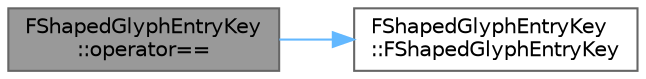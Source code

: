 digraph "FShapedGlyphEntryKey::operator=="
{
 // INTERACTIVE_SVG=YES
 // LATEX_PDF_SIZE
  bgcolor="transparent";
  edge [fontname=Helvetica,fontsize=10,labelfontname=Helvetica,labelfontsize=10];
  node [fontname=Helvetica,fontsize=10,shape=box,height=0.2,width=0.4];
  rankdir="LR";
  Node1 [id="Node000001",label="FShapedGlyphEntryKey\l::operator==",height=0.2,width=0.4,color="gray40", fillcolor="grey60", style="filled", fontcolor="black",tooltip=" "];
  Node1 -> Node2 [id="edge1_Node000001_Node000002",color="steelblue1",style="solid",tooltip=" "];
  Node2 [id="Node000002",label="FShapedGlyphEntryKey\l::FShapedGlyphEntryKey",height=0.2,width=0.4,color="grey40", fillcolor="white", style="filled",URL="$dc/db3/structFShapedGlyphEntryKey.html#a659fc740db499f44cca38a1995bc919b",tooltip=" "];
}
